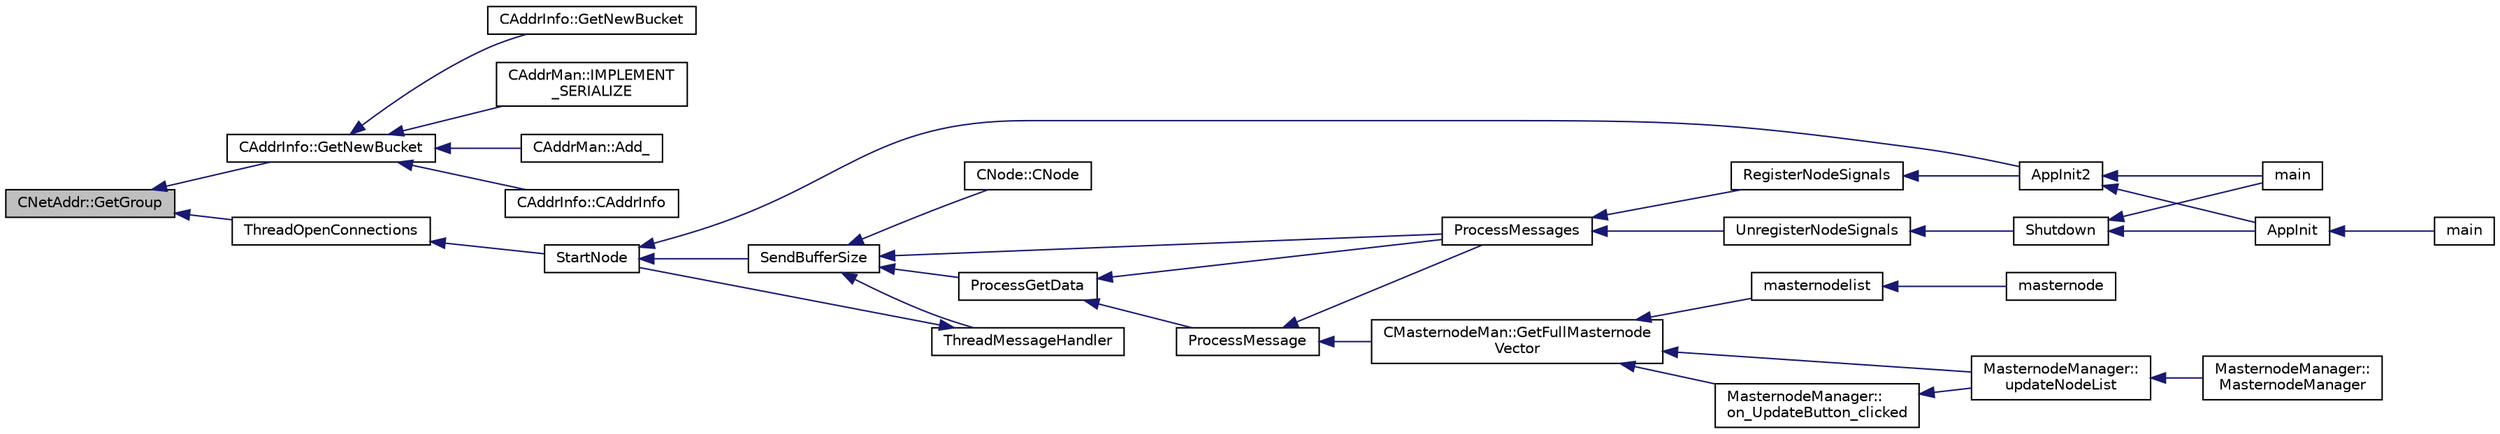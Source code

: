 digraph "CNetAddr::GetGroup"
{
  edge [fontname="Helvetica",fontsize="10",labelfontname="Helvetica",labelfontsize="10"];
  node [fontname="Helvetica",fontsize="10",shape=record];
  rankdir="LR";
  Node60 [label="CNetAddr::GetGroup",height=0.2,width=0.4,color="black", fillcolor="grey75", style="filled", fontcolor="black"];
  Node60 -> Node61 [dir="back",color="midnightblue",fontsize="10",style="solid",fontname="Helvetica"];
  Node61 [label="CAddrInfo::GetNewBucket",height=0.2,width=0.4,color="black", fillcolor="white", style="filled",URL="$dd/d92/class_c_addr_info.html#a85faee0bb6c4d2bd6e63ed66c011bc75"];
  Node61 -> Node62 [dir="back",color="midnightblue",fontsize="10",style="solid",fontname="Helvetica"];
  Node62 [label="CAddrMan::Add_",height=0.2,width=0.4,color="black", fillcolor="white", style="filled",URL="$d1/dc7/class_c_addr_man.html#a9dd6df8b1904548a86054d19d4a90724"];
  Node61 -> Node63 [dir="back",color="midnightblue",fontsize="10",style="solid",fontname="Helvetica"];
  Node63 [label="CAddrInfo::CAddrInfo",height=0.2,width=0.4,color="black", fillcolor="white", style="filled",URL="$dd/d92/class_c_addr_info.html#ae14c3a91bb669e5580be1d3767264187"];
  Node61 -> Node64 [dir="back",color="midnightblue",fontsize="10",style="solid",fontname="Helvetica"];
  Node64 [label="CAddrInfo::GetNewBucket",height=0.2,width=0.4,color="black", fillcolor="white", style="filled",URL="$dd/d92/class_c_addr_info.html#af5990f1a51d8b64dfcdf995355eee1d3"];
  Node61 -> Node65 [dir="back",color="midnightblue",fontsize="10",style="solid",fontname="Helvetica"];
  Node65 [label="CAddrMan::IMPLEMENT\l_SERIALIZE",height=0.2,width=0.4,color="black", fillcolor="white", style="filled",URL="$d1/dc7/class_c_addr_man.html#ac9e9b97d2eccdf4d2864e2e21dda1b8d"];
  Node60 -> Node66 [dir="back",color="midnightblue",fontsize="10",style="solid",fontname="Helvetica"];
  Node66 [label="ThreadOpenConnections",height=0.2,width=0.4,color="black", fillcolor="white", style="filled",URL="$dd/d84/net_8cpp.html#a3b4720330e61127963a43df26b80f804"];
  Node66 -> Node67 [dir="back",color="midnightblue",fontsize="10",style="solid",fontname="Helvetica"];
  Node67 [label="StartNode",height=0.2,width=0.4,color="black", fillcolor="white", style="filled",URL="$d7/d97/net_8h.html#a9396d8054e8f74959e9391871aaddde0"];
  Node67 -> Node68 [dir="back",color="midnightblue",fontsize="10",style="solid",fontname="Helvetica"];
  Node68 [label="AppInit2",height=0.2,width=0.4,color="black", fillcolor="white", style="filled",URL="$d8/dc0/init_8h.html#a1a4c1bfbf6ba1db77e988b89b9cadfd3",tooltip="Initialize ion. "];
  Node68 -> Node69 [dir="back",color="midnightblue",fontsize="10",style="solid",fontname="Helvetica"];
  Node69 [label="AppInit",height=0.2,width=0.4,color="black", fillcolor="white", style="filled",URL="$d4/d35/iond_8cpp.html#ac59316b767e6984e1285f0531275286b"];
  Node69 -> Node70 [dir="back",color="midnightblue",fontsize="10",style="solid",fontname="Helvetica"];
  Node70 [label="main",height=0.2,width=0.4,color="black", fillcolor="white", style="filled",URL="$d4/d35/iond_8cpp.html#a0ddf1224851353fc92bfbff6f499fa97"];
  Node68 -> Node71 [dir="back",color="midnightblue",fontsize="10",style="solid",fontname="Helvetica"];
  Node71 [label="main",height=0.2,width=0.4,color="black", fillcolor="white", style="filled",URL="$d5/d2d/ion_8cpp.html#a0ddf1224851353fc92bfbff6f499fa97"];
  Node67 -> Node72 [dir="back",color="midnightblue",fontsize="10",style="solid",fontname="Helvetica"];
  Node72 [label="SendBufferSize",height=0.2,width=0.4,color="black", fillcolor="white", style="filled",URL="$d7/d97/net_8h.html#a13f289d6233bd32b78a38793f76bdccb"];
  Node72 -> Node73 [dir="back",color="midnightblue",fontsize="10",style="solid",fontname="Helvetica"];
  Node73 [label="ProcessGetData",height=0.2,width=0.4,color="black", fillcolor="white", style="filled",URL="$df/d0a/main_8cpp.html#a3be415b83ecfe1f4215e0bd28c3b1eec"];
  Node73 -> Node74 [dir="back",color="midnightblue",fontsize="10",style="solid",fontname="Helvetica"];
  Node74 [label="ProcessMessage",height=0.2,width=0.4,color="black", fillcolor="white", style="filled",URL="$df/d0a/main_8cpp.html#a8ba92b1a4bce3c835e887a9073d17d8e"];
  Node74 -> Node75 [dir="back",color="midnightblue",fontsize="10",style="solid",fontname="Helvetica"];
  Node75 [label="ProcessMessages",height=0.2,width=0.4,color="black", fillcolor="white", style="filled",URL="$d4/dbf/main_8h.html#a196f9318f02448b85b28d612698934fd"];
  Node75 -> Node76 [dir="back",color="midnightblue",fontsize="10",style="solid",fontname="Helvetica"];
  Node76 [label="RegisterNodeSignals",height=0.2,width=0.4,color="black", fillcolor="white", style="filled",URL="$d4/dbf/main_8h.html#ab02615ff65f91d69f8d786ec900baa8a",tooltip="Register with a network node to receive its signals. "];
  Node76 -> Node68 [dir="back",color="midnightblue",fontsize="10",style="solid",fontname="Helvetica"];
  Node75 -> Node77 [dir="back",color="midnightblue",fontsize="10",style="solid",fontname="Helvetica"];
  Node77 [label="UnregisterNodeSignals",height=0.2,width=0.4,color="black", fillcolor="white", style="filled",URL="$d4/dbf/main_8h.html#a3ef0cc6e9d9d6435ee2a5569244d6ebd",tooltip="Unregister a network node. "];
  Node77 -> Node78 [dir="back",color="midnightblue",fontsize="10",style="solid",fontname="Helvetica"];
  Node78 [label="Shutdown",height=0.2,width=0.4,color="black", fillcolor="white", style="filled",URL="$d8/dc0/init_8h.html#ac5f038c2b480cf9ef5e19e3eba8dbaf9"];
  Node78 -> Node69 [dir="back",color="midnightblue",fontsize="10",style="solid",fontname="Helvetica"];
  Node78 -> Node71 [dir="back",color="midnightblue",fontsize="10",style="solid",fontname="Helvetica"];
  Node74 -> Node79 [dir="back",color="midnightblue",fontsize="10",style="solid",fontname="Helvetica"];
  Node79 [label="CMasternodeMan::GetFullMasternode\lVector",height=0.2,width=0.4,color="black", fillcolor="white", style="filled",URL="$dc/d6b/class_c_masternode_man.html#ab39e213a7601e1bef2eba1d5d63206f5"];
  Node79 -> Node80 [dir="back",color="midnightblue",fontsize="10",style="solid",fontname="Helvetica"];
  Node80 [label="MasternodeManager::\lupdateNodeList",height=0.2,width=0.4,color="black", fillcolor="white", style="filled",URL="$d9/d70/class_masternode_manager.html#a5485a8bd6ccf673027165cc1207dfae9"];
  Node80 -> Node81 [dir="back",color="midnightblue",fontsize="10",style="solid",fontname="Helvetica"];
  Node81 [label="MasternodeManager::\lMasternodeManager",height=0.2,width=0.4,color="black", fillcolor="white", style="filled",URL="$d9/d70/class_masternode_manager.html#ad18cb99065e056e6b791e2356de826bf"];
  Node79 -> Node82 [dir="back",color="midnightblue",fontsize="10",style="solid",fontname="Helvetica"];
  Node82 [label="MasternodeManager::\lon_UpdateButton_clicked",height=0.2,width=0.4,color="black", fillcolor="white", style="filled",URL="$d9/d70/class_masternode_manager.html#ae8d07b4d869e3eb09fe1be445eff0430"];
  Node82 -> Node80 [dir="back",color="midnightblue",fontsize="10",style="solid",fontname="Helvetica"];
  Node79 -> Node83 [dir="back",color="midnightblue",fontsize="10",style="solid",fontname="Helvetica"];
  Node83 [label="masternodelist",height=0.2,width=0.4,color="black", fillcolor="white", style="filled",URL="$d5/d6b/rpcstashedsend_8cpp.html#a3a7ed7e37f21eb2912afc6e776f7236c"];
  Node83 -> Node84 [dir="back",color="midnightblue",fontsize="10",style="solid",fontname="Helvetica"];
  Node84 [label="masternode",height=0.2,width=0.4,color="black", fillcolor="white", style="filled",URL="$d5/d6b/rpcstashedsend_8cpp.html#a30609e443aeb47c29ed0878d16b1b5e1"];
  Node73 -> Node75 [dir="back",color="midnightblue",fontsize="10",style="solid",fontname="Helvetica"];
  Node72 -> Node75 [dir="back",color="midnightblue",fontsize="10",style="solid",fontname="Helvetica"];
  Node72 -> Node85 [dir="back",color="midnightblue",fontsize="10",style="solid",fontname="Helvetica"];
  Node85 [label="ThreadMessageHandler",height=0.2,width=0.4,color="black", fillcolor="white", style="filled",URL="$dd/d84/net_8cpp.html#a379b0d3521bdd62ac296f219d70c4e30"];
  Node85 -> Node67 [dir="back",color="midnightblue",fontsize="10",style="solid",fontname="Helvetica"];
  Node72 -> Node86 [dir="back",color="midnightblue",fontsize="10",style="solid",fontname="Helvetica"];
  Node86 [label="CNode::CNode",height=0.2,width=0.4,color="black", fillcolor="white", style="filled",URL="$d1/d64/class_c_node.html#a51556705550511146245b9fb2fec09c1"];
}

